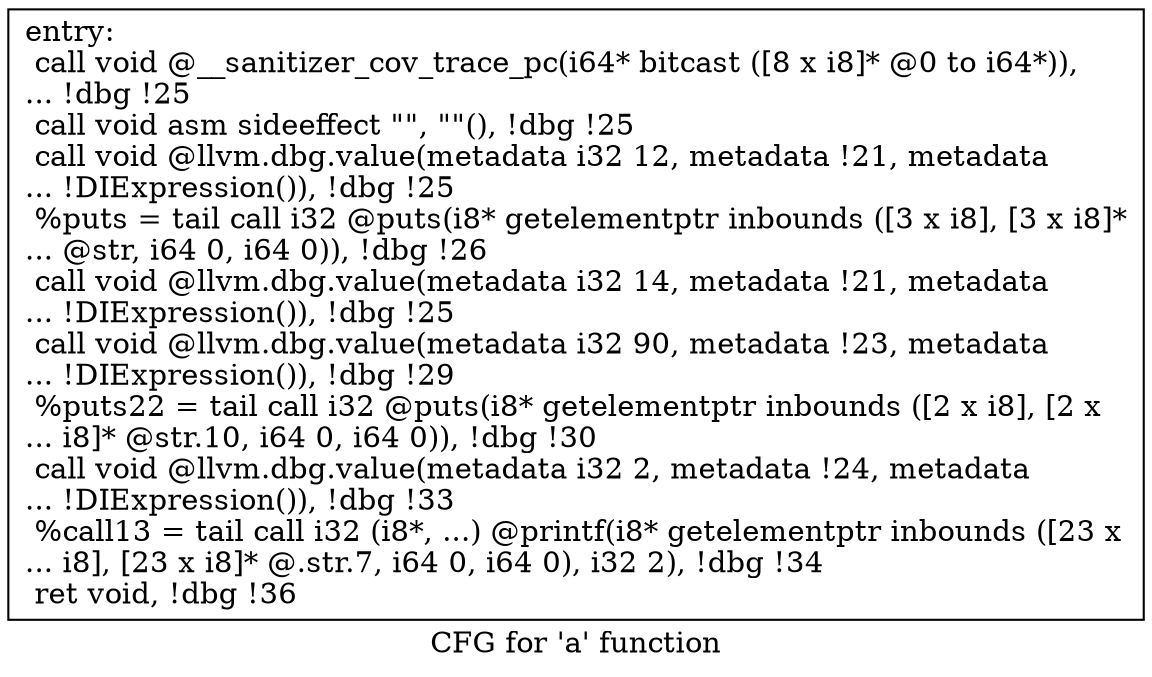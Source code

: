 digraph "CFG for 'a' function" {
	label="CFG for 'a' function";

	Node0x52b0230 [shape=record,label="{entry:\l  call void @__sanitizer_cov_trace_pc(i64* bitcast ([8 x i8]* @0 to i64*)),\l... !dbg !25\l  call void asm sideeffect \"\", \"\"(), !dbg !25\l  call void @llvm.dbg.value(metadata i32 12, metadata !21, metadata\l... !DIExpression()), !dbg !25\l  %puts = tail call i32 @puts(i8* getelementptr inbounds ([3 x i8], [3 x i8]*\l... @str, i64 0, i64 0)), !dbg !26\l  call void @llvm.dbg.value(metadata i32 14, metadata !21, metadata\l... !DIExpression()), !dbg !25\l  call void @llvm.dbg.value(metadata i32 90, metadata !23, metadata\l... !DIExpression()), !dbg !29\l  %puts22 = tail call i32 @puts(i8* getelementptr inbounds ([2 x i8], [2 x\l... i8]* @str.10, i64 0, i64 0)), !dbg !30\l  call void @llvm.dbg.value(metadata i32 2, metadata !24, metadata\l... !DIExpression()), !dbg !33\l  %call13 = tail call i32 (i8*, ...) @printf(i8* getelementptr inbounds ([23 x\l... i8], [23 x i8]* @.str.7, i64 0, i64 0), i32 2), !dbg !34\l  ret void, !dbg !36\l}"];
}
